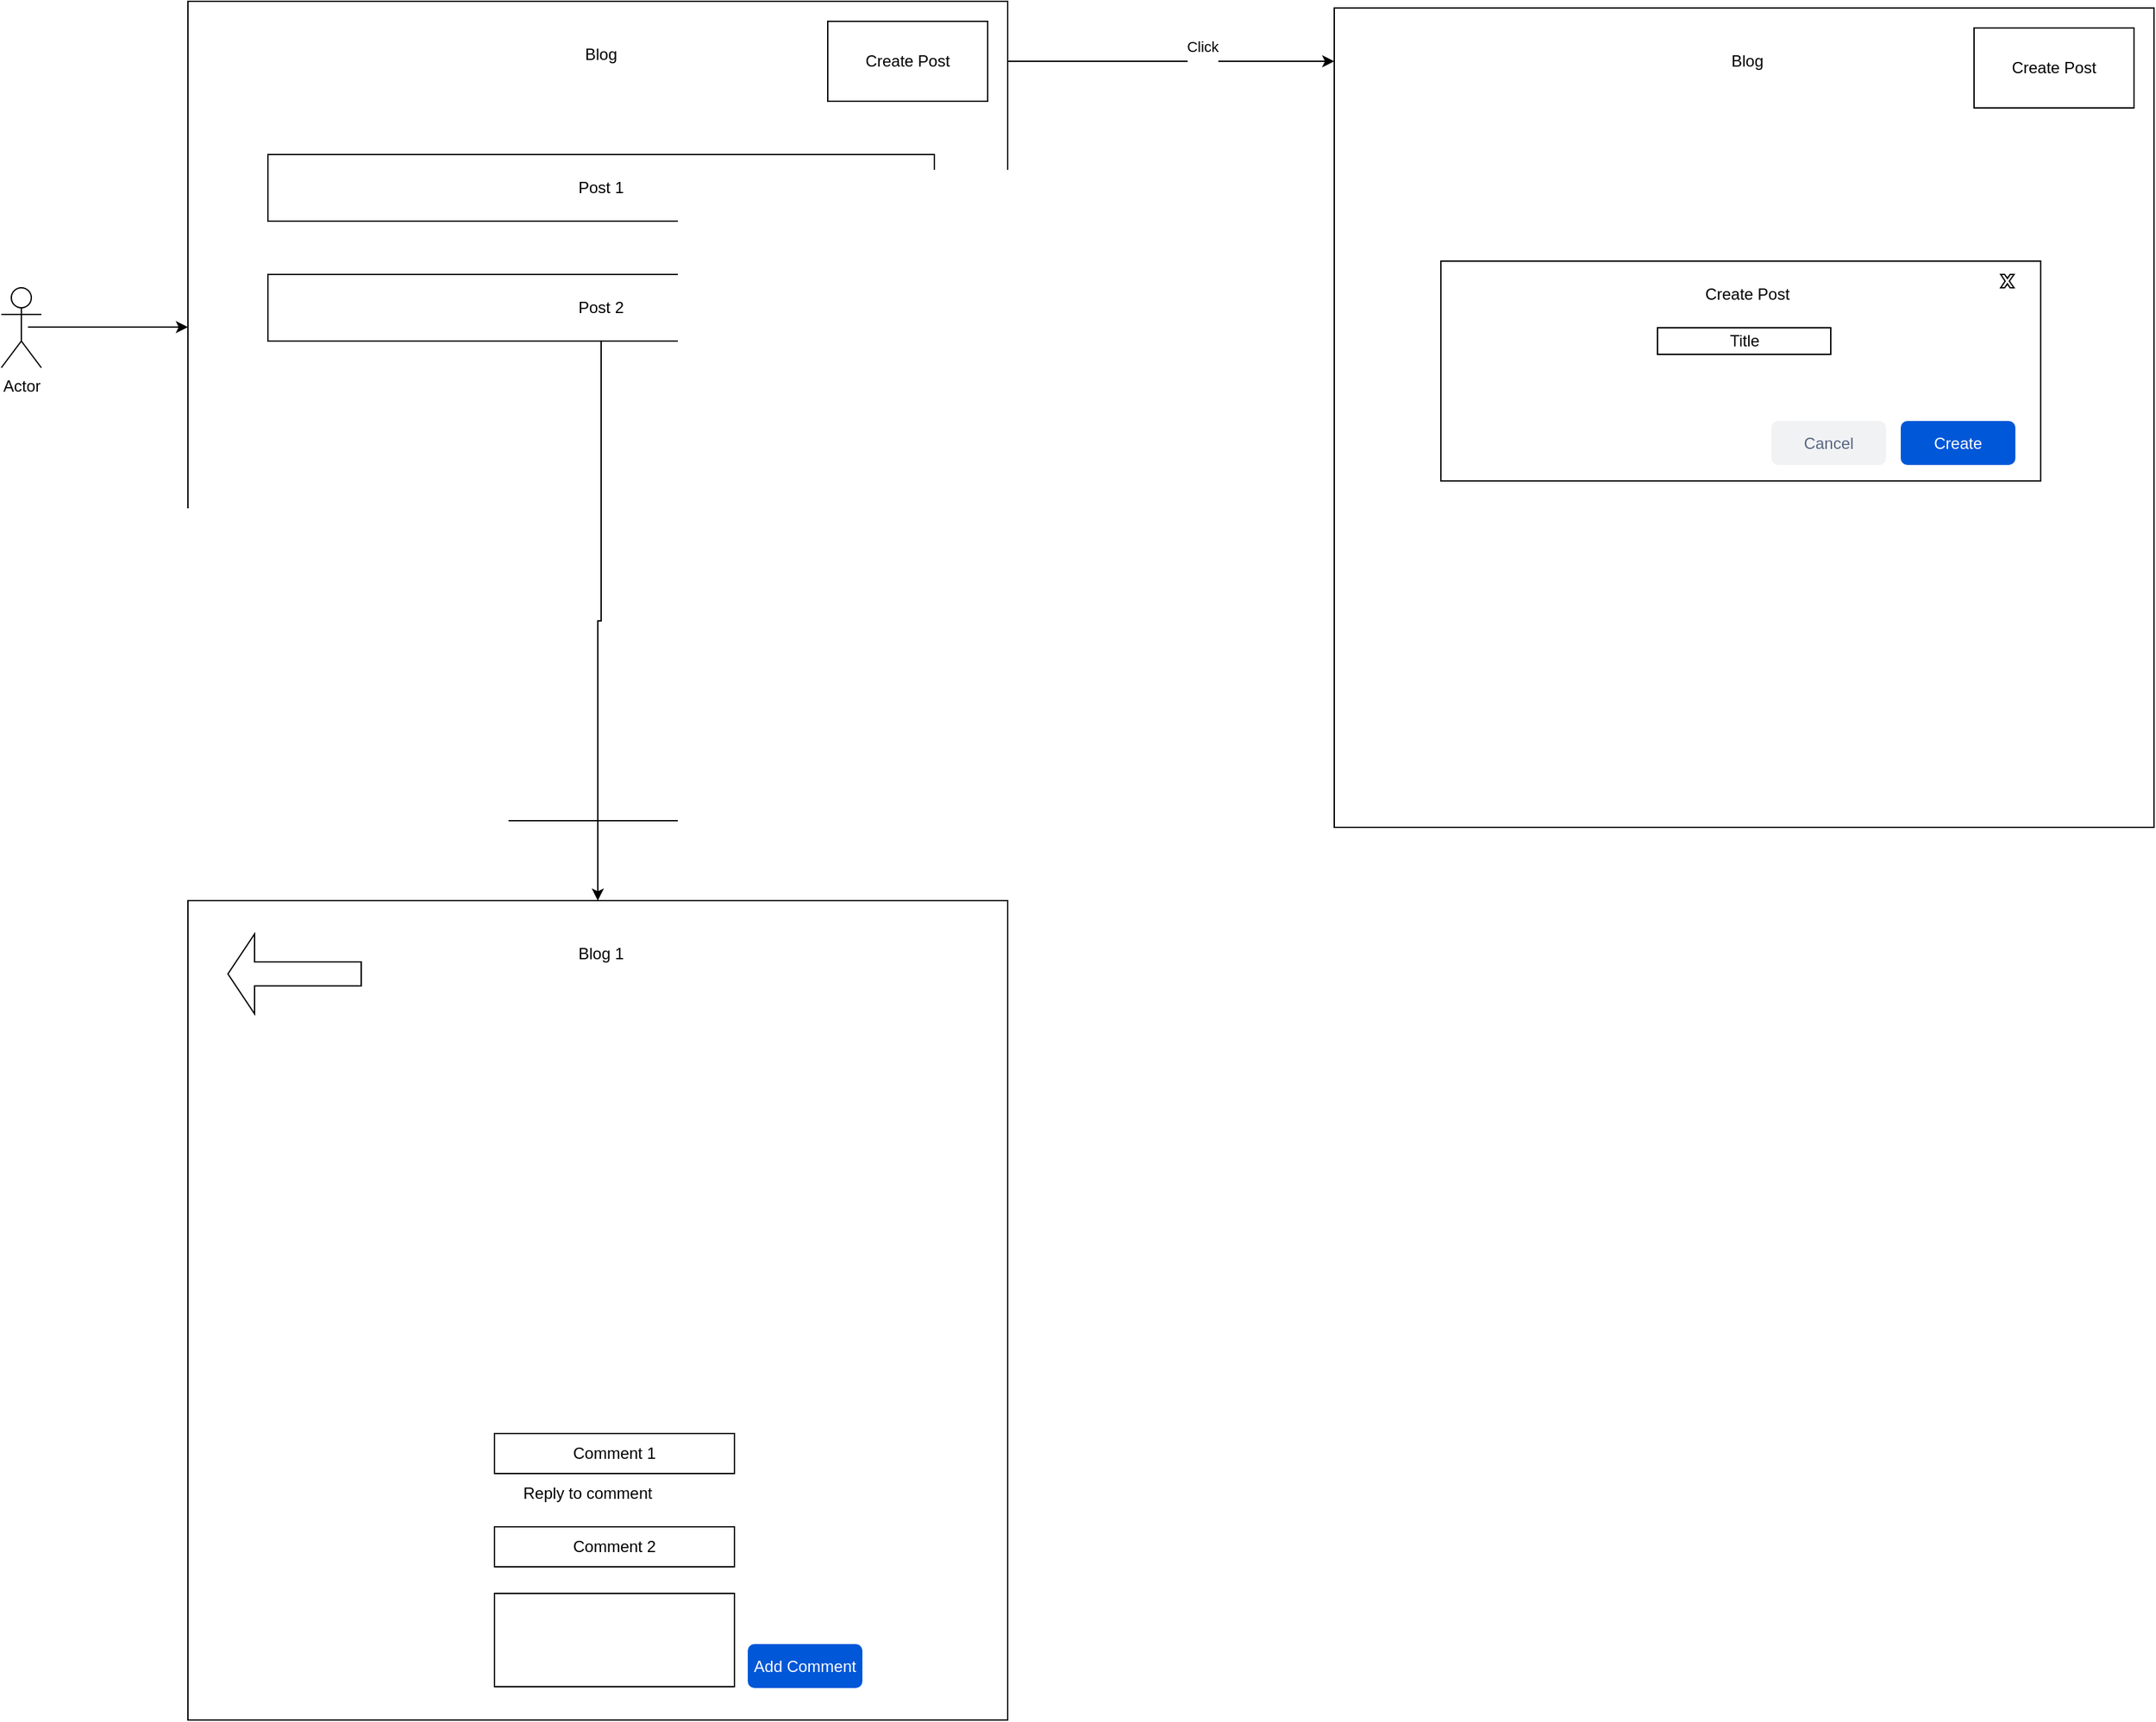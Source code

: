 <mxfile version="24.9.1" pages="6">
  <diagram name="App Overview" id="0c5tFVvAAkG9lXj8FfHK">
    <mxGraphModel dx="1140" dy="722" grid="1" gridSize="10" guides="1" tooltips="1" connect="1" arrows="1" fold="1" page="1" pageScale="1" pageWidth="850" pageHeight="1100" math="0" shadow="0">
      <root>
        <mxCell id="0" />
        <mxCell id="1" parent="0" />
        <mxCell id="r4vun5KaD06_ax7y5HN8-2" value="Actor" style="shape=umlActor;verticalLabelPosition=bottom;verticalAlign=top;html=1;outlineConnect=0;" vertex="1" parent="1">
          <mxGeometry x="30" y="250" width="30" height="60" as="geometry" />
        </mxCell>
        <mxCell id="r4vun5KaD06_ax7y5HN8-3" value="" style="endArrow=classic;html=1;rounded=0;" edge="1" parent="1">
          <mxGeometry width="50" height="50" relative="1" as="geometry">
            <mxPoint x="50" y="279.5" as="sourcePoint" />
            <mxPoint x="170" y="279.5" as="targetPoint" />
          </mxGeometry>
        </mxCell>
        <mxCell id="r4vun5KaD06_ax7y5HN8-12" value="" style="endArrow=classic;html=1;rounded=0;" edge="1" parent="1" source="r4vun5KaD06_ax7y5HN8-11">
          <mxGeometry width="50" height="50" relative="1" as="geometry">
            <mxPoint x="770" y="80" as="sourcePoint" />
            <mxPoint x="1030" y="80" as="targetPoint" />
          </mxGeometry>
        </mxCell>
        <mxCell id="r4vun5KaD06_ax7y5HN8-21" value="Click&lt;div&gt;&lt;br&gt;&lt;/div&gt;" style="edgeLabel;html=1;align=center;verticalAlign=middle;resizable=0;points=[];" vertex="1" connectable="0" parent="r4vun5KaD06_ax7y5HN8-12">
          <mxGeometry x="0.234" y="4" relative="1" as="geometry">
            <mxPoint as="offset" />
          </mxGeometry>
        </mxCell>
        <mxCell id="r4vun5KaD06_ax7y5HN8-14" value="" style="group" vertex="1" connectable="0" parent="1">
          <mxGeometry x="170" y="35" width="615" height="615" as="geometry" />
        </mxCell>
        <mxCell id="r4vun5KaD06_ax7y5HN8-1" value="" style="whiteSpace=wrap;html=1;aspect=fixed;" vertex="1" parent="r4vun5KaD06_ax7y5HN8-14">
          <mxGeometry width="615" height="615" as="geometry" />
        </mxCell>
        <mxCell id="r4vun5KaD06_ax7y5HN8-6" value="Post 1" style="rounded=0;whiteSpace=wrap;html=1;" vertex="1" parent="r4vun5KaD06_ax7y5HN8-14">
          <mxGeometry x="60" y="115" width="500" height="50" as="geometry" />
        </mxCell>
        <mxCell id="r4vun5KaD06_ax7y5HN8-9" value="Post 2" style="rounded=0;whiteSpace=wrap;html=1;" vertex="1" parent="r4vun5KaD06_ax7y5HN8-14">
          <mxGeometry x="60" y="205" width="500" height="50" as="geometry" />
        </mxCell>
        <mxCell id="r4vun5KaD06_ax7y5HN8-10" value="Blog" style="text;html=1;align=center;verticalAlign=middle;whiteSpace=wrap;rounded=0;" vertex="1" parent="r4vun5KaD06_ax7y5HN8-14">
          <mxGeometry x="280" y="25" width="60" height="30" as="geometry" />
        </mxCell>
        <mxCell id="r4vun5KaD06_ax7y5HN8-11" value="Create Post" style="rounded=0;whiteSpace=wrap;html=1;" vertex="1" parent="r4vun5KaD06_ax7y5HN8-14">
          <mxGeometry x="480" y="15" width="120" height="60" as="geometry" />
        </mxCell>
        <mxCell id="r4vun5KaD06_ax7y5HN8-15" value="" style="group" vertex="1" connectable="0" parent="1">
          <mxGeometry x="1030" y="40" width="615" height="615" as="geometry" />
        </mxCell>
        <mxCell id="r4vun5KaD06_ax7y5HN8-16" value="" style="whiteSpace=wrap;html=1;aspect=fixed;" vertex="1" parent="r4vun5KaD06_ax7y5HN8-15">
          <mxGeometry width="615" height="615" as="geometry" />
        </mxCell>
        <mxCell id="r4vun5KaD06_ax7y5HN8-18" value="" style="rounded=0;whiteSpace=wrap;html=1;" vertex="1" parent="r4vun5KaD06_ax7y5HN8-15">
          <mxGeometry x="80" y="190" width="450" height="165" as="geometry" />
        </mxCell>
        <mxCell id="r4vun5KaD06_ax7y5HN8-19" value="Blog" style="text;html=1;align=center;verticalAlign=middle;whiteSpace=wrap;rounded=0;" vertex="1" parent="r4vun5KaD06_ax7y5HN8-15">
          <mxGeometry x="280" y="25" width="60" height="30" as="geometry" />
        </mxCell>
        <mxCell id="r4vun5KaD06_ax7y5HN8-20" value="Create Post" style="rounded=0;whiteSpace=wrap;html=1;" vertex="1" parent="r4vun5KaD06_ax7y5HN8-15">
          <mxGeometry x="480" y="15" width="120" height="60" as="geometry" />
        </mxCell>
        <mxCell id="r4vun5KaD06_ax7y5HN8-22" value="Create Post" style="text;html=1;align=center;verticalAlign=middle;whiteSpace=wrap;rounded=0;" vertex="1" parent="r4vun5KaD06_ax7y5HN8-15">
          <mxGeometry x="260" y="200" width="100" height="30" as="geometry" />
        </mxCell>
        <mxCell id="r4vun5KaD06_ax7y5HN8-23" value="" style="verticalLabelPosition=bottom;verticalAlign=top;html=1;shape=mxgraph.basic.x" vertex="1" parent="r4vun5KaD06_ax7y5HN8-15">
          <mxGeometry x="500" y="200" width="10" height="10" as="geometry" />
        </mxCell>
        <mxCell id="r4vun5KaD06_ax7y5HN8-24" value="Title" style="rounded=0;whiteSpace=wrap;html=1;" vertex="1" parent="r4vun5KaD06_ax7y5HN8-15">
          <mxGeometry x="242.5" y="240" width="130" height="20" as="geometry" />
        </mxCell>
        <mxCell id="r4vun5KaD06_ax7y5HN8-25" value="Create" style="rounded=1;fillColor=#0057D8;align=center;strokeColor=none;html=1;whiteSpace=wrap;fontColor=#ffffff;fontSize=12;sketch=0;" vertex="1" parent="r4vun5KaD06_ax7y5HN8-15">
          <mxGeometry x="425" y="310" width="86" height="33" as="geometry" />
        </mxCell>
        <mxCell id="r4vun5KaD06_ax7y5HN8-26" value="" style="html=1;shadow=0;dashed=0;shape=mxgraph.atlassian.checkbox;fillColor=#008465;strokeColor=none;html=1;sketch=0;" vertex="1" parent="r4vun5KaD06_ax7y5HN8-15">
          <mxGeometry x="400" y="319" width="14" height="14" as="geometry" />
        </mxCell>
        <mxCell id="r4vun5KaD06_ax7y5HN8-27" value="Cancel" style="rounded=1;fillColor=#F1F2F4;strokeColor=none;html=1;whiteSpace=wrap;fontColor=#596780;align=center;verticalAlign=middle;fontStyle=0;fontSize=12;sketch=0;" vertex="1" parent="r4vun5KaD06_ax7y5HN8-15">
          <mxGeometry x="328" y="310" width="86" height="33" as="geometry" />
        </mxCell>
        <mxCell id="YO2HToKKsO0m4CNEfXb3-3" value="" style="group" vertex="1" connectable="0" parent="1">
          <mxGeometry x="170.0" y="710" width="615" height="615" as="geometry" />
        </mxCell>
        <mxCell id="YO2HToKKsO0m4CNEfXb3-4" value="" style="whiteSpace=wrap;html=1;aspect=fixed;" vertex="1" parent="YO2HToKKsO0m4CNEfXb3-3">
          <mxGeometry width="615" height="615" as="geometry" />
        </mxCell>
        <mxCell id="YO2HToKKsO0m4CNEfXb3-7" value="Blog 1" style="text;html=1;align=center;verticalAlign=middle;whiteSpace=wrap;rounded=0;" vertex="1" parent="YO2HToKKsO0m4CNEfXb3-3">
          <mxGeometry x="280" y="25" width="60" height="30" as="geometry" />
        </mxCell>
        <mxCell id="YO2HToKKsO0m4CNEfXb3-9" value="" style="rounded=0;whiteSpace=wrap;html=1;" vertex="1" parent="YO2HToKKsO0m4CNEfXb3-3">
          <mxGeometry x="230" y="520" width="180" height="70" as="geometry" />
        </mxCell>
        <mxCell id="YO2HToKKsO0m4CNEfXb3-10" value="Add Comment" style="rounded=1;fillColor=#0057D8;strokeColor=none;html=1;whiteSpace=wrap;fontColor=#ffffff;align=center;verticalAlign=middle;fontStyle=0;fontSize=12;sketch=0;" vertex="1" parent="YO2HToKKsO0m4CNEfXb3-3">
          <mxGeometry x="420.0" y="558" width="86" height="33" as="geometry" />
        </mxCell>
        <mxCell id="YO2HToKKsO0m4CNEfXb3-11" value="Comment 1" style="rounded=0;whiteSpace=wrap;html=1;" vertex="1" parent="YO2HToKKsO0m4CNEfXb3-3">
          <mxGeometry x="230" y="400" width="180" height="30" as="geometry" />
        </mxCell>
        <mxCell id="YO2HToKKsO0m4CNEfXb3-12" value="Comment 2" style="rounded=0;whiteSpace=wrap;html=1;" vertex="1" parent="YO2HToKKsO0m4CNEfXb3-3">
          <mxGeometry x="230" y="470" width="180" height="30" as="geometry" />
        </mxCell>
        <mxCell id="YO2HToKKsO0m4CNEfXb3-14" value="Reply to comment" style="text;html=1;align=center;verticalAlign=middle;whiteSpace=wrap;rounded=0;" vertex="1" parent="YO2HToKKsO0m4CNEfXb3-3">
          <mxGeometry x="240" y="430" width="120" height="30" as="geometry" />
        </mxCell>
        <mxCell id="YO2HToKKsO0m4CNEfXb3-17" value="" style="shape=singleArrow;direction=west;whiteSpace=wrap;html=1;" vertex="1" parent="YO2HToKKsO0m4CNEfXb3-3">
          <mxGeometry x="30.0" y="25" width="100" height="60" as="geometry" />
        </mxCell>
        <mxCell id="YO2HToKKsO0m4CNEfXb3-16" style="edgeStyle=orthogonalEdgeStyle;rounded=0;orthogonalLoop=1;jettySize=auto;html=1;" edge="1" parent="1" source="r4vun5KaD06_ax7y5HN8-9" target="YO2HToKKsO0m4CNEfXb3-4">
          <mxGeometry relative="1" as="geometry" />
        </mxCell>
      </root>
    </mxGraphModel>
  </diagram>
  <diagram id="RkS-4mS7XXtay7RBTQX0" name="user engage app high level">
    <mxGraphModel dx="1026" dy="1750" grid="1" gridSize="10" guides="1" tooltips="1" connect="1" arrows="1" fold="1" page="1" pageScale="1" pageWidth="850" pageHeight="1100" math="0" shadow="0">
      <root>
        <mxCell id="0" />
        <mxCell id="1" parent="0" />
        <mxCell id="d6imGD6iK98xg0nwXcYG-7" style="edgeStyle=orthogonalEdgeStyle;rounded=0;orthogonalLoop=1;jettySize=auto;html=1;" edge="1" parent="1" source="d6imGD6iK98xg0nwXcYG-2" target="d6imGD6iK98xg0nwXcYG-6">
          <mxGeometry relative="1" as="geometry" />
        </mxCell>
        <mxCell id="d6imGD6iK98xg0nwXcYG-2" value="Actor" style="shape=umlActor;verticalLabelPosition=bottom;verticalAlign=top;html=1;outlineConnect=0;" vertex="1" parent="1">
          <mxGeometry x="30" y="150" width="30" height="60" as="geometry" />
        </mxCell>
        <mxCell id="d6imGD6iK98xg0nwXcYG-4" value="Browser&lt;div&gt;&lt;br&gt;&lt;/div&gt;" style="image;aspect=fixed;html=1;points=[];align=center;fontSize=12;image=img/lib/azure2/general/Browser.svg;" vertex="1" parent="1">
          <mxGeometry x="250" y="150" width="65" height="52" as="geometry" />
        </mxCell>
        <mxCell id="d6imGD6iK98xg0nwXcYG-8" style="edgeStyle=orthogonalEdgeStyle;rounded=0;orthogonalLoop=1;jettySize=auto;html=1;" edge="1" parent="1" source="d6imGD6iK98xg0nwXcYG-6" target="d6imGD6iK98xg0nwXcYG-3">
          <mxGeometry relative="1" as="geometry" />
        </mxCell>
        <mxCell id="d6imGD6iK98xg0nwXcYG-6" value="&lt;table&gt;&lt;tbody&gt;&lt;tr&gt;&lt;td&gt;&lt;br&gt;&lt;/td&gt;&lt;td&gt;&lt;br&gt;&lt;/td&gt;&lt;td&gt;&lt;br&gt;&lt;/td&gt;&lt;td&gt;&lt;br&gt;&lt;/td&gt;&lt;td&gt;&lt;br&gt;&lt;/td&gt;&lt;td&gt;&lt;br&gt;&lt;/td&gt;&lt;td&gt;&lt;br&gt;&lt;/td&gt;&lt;/tr&gt;&lt;tr&gt;&lt;td&gt;&lt;br&gt;&lt;/td&gt;&lt;td&gt;&lt;br&gt;&lt;/td&gt;&lt;td&gt;&lt;br&gt;&lt;/td&gt;&lt;td&gt;&lt;br&gt;&lt;/td&gt;&lt;td&gt;&lt;br&gt;&lt;/td&gt;&lt;td&gt;&lt;br&gt;&lt;/td&gt;&lt;td&gt;&lt;br&gt;&lt;/td&gt;&lt;/tr&gt;&lt;tr&gt;&lt;td&gt;&lt;br&gt;&lt;/td&gt;&lt;td&gt;&lt;br&gt;&lt;/td&gt;&lt;td&gt;&lt;br&gt;&lt;/td&gt;&lt;td&gt;&lt;br&gt;&lt;/td&gt;&lt;td&gt;&lt;br&gt;&lt;/td&gt;&lt;td&gt;&lt;br&gt;&lt;/td&gt;&lt;td&gt;&lt;br&gt;&lt;/td&gt;&lt;/tr&gt;&lt;tr&gt;&lt;td&gt;&lt;br&gt;&lt;/td&gt;&lt;td&gt;&lt;br&gt;&lt;/td&gt;&lt;td&gt;&lt;br&gt;&lt;/td&gt;&lt;td&gt;&lt;br&gt;&lt;/td&gt;&lt;td&gt;&lt;br&gt;&lt;/td&gt;&lt;td&gt;&lt;br&gt;&lt;/td&gt;&lt;td&gt;&lt;br&gt;&lt;/td&gt;&lt;/tr&gt;&lt;tr&gt;&lt;td&gt;&lt;br&gt;&lt;/td&gt;&lt;td&gt;&lt;br&gt;&lt;/td&gt;&lt;td&gt;&lt;br&gt;&lt;/td&gt;&lt;td&gt;&lt;br&gt;&lt;/td&gt;&lt;td&gt;&lt;br&gt;&lt;/td&gt;&lt;td&gt;&lt;br&gt;&lt;/td&gt;&lt;td&gt;&lt;br&gt;&lt;/td&gt;&lt;/tr&gt;&lt;tr&gt;&lt;td&gt;&lt;br&gt;&lt;/td&gt;&lt;td&gt;&lt;br&gt;&lt;/td&gt;&lt;td&gt;&lt;br&gt;&lt;/td&gt;&lt;td&gt;&lt;br&gt;&lt;/td&gt;&lt;td&gt;&lt;br&gt;&lt;/td&gt;&lt;td&gt;&lt;br&gt;&lt;/td&gt;&lt;td&gt;&lt;br&gt;&lt;/td&gt;&lt;/tr&gt;&lt;tr&gt;&lt;td&gt;&lt;br&gt;&lt;/td&gt;&lt;td&gt;&lt;br&gt;&lt;/td&gt;&lt;td&gt;&lt;br&gt;&lt;/td&gt;&lt;td&gt;&lt;br&gt;&lt;/td&gt;&lt;td&gt;&lt;br&gt;&lt;/td&gt;&lt;td&gt;&lt;br&gt;&lt;/td&gt;&lt;td&gt;&lt;br&gt;&lt;/td&gt;&lt;/tr&gt;&lt;/tbody&gt;&lt;/table&gt;" style="fontColor=#0066CC;verticalAlign=top;verticalLabelPosition=bottom;labelPosition=center;align=center;html=1;outlineConnect=0;fillColor=#CCCCCC;strokeColor=#6881B3;gradientColor=none;gradientDirection=north;strokeWidth=2;shape=mxgraph.networks.pc;" vertex="1" parent="1">
          <mxGeometry x="90" y="145" width="100" height="70" as="geometry" />
        </mxCell>
        <mxCell id="d6imGD6iK98xg0nwXcYG-9" style="edgeStyle=orthogonalEdgeStyle;rounded=0;orthogonalLoop=1;jettySize=auto;html=1;entryX=-0.062;entryY=0.615;entryDx=0;entryDy=0;entryPerimeter=0;" edge="1" parent="1" source="d6imGD6iK98xg0nwXcYG-6" target="d6imGD6iK98xg0nwXcYG-4">
          <mxGeometry relative="1" as="geometry" />
        </mxCell>
        <mxCell id="d6imGD6iK98xg0nwXcYG-11" value="" style="group" vertex="1" connectable="0" parent="1">
          <mxGeometry x="85" y="-70" width="110" height="120" as="geometry" />
        </mxCell>
        <mxCell id="d6imGD6iK98xg0nwXcYG-10" value="Public ip: 0.0.0.1" style="rounded=0;whiteSpace=wrap;html=1;glass=1;verticalAlign=top;" vertex="1" parent="d6imGD6iK98xg0nwXcYG-11">
          <mxGeometry width="110" height="120" as="geometry" />
        </mxCell>
        <mxCell id="d6imGD6iK98xg0nwXcYG-3" value="Router&lt;div&gt;&lt;br&gt;&lt;/div&gt;" style="sketch=0;verticalLabelPosition=bottom;sketch=0;aspect=fixed;html=1;verticalAlign=top;strokeColor=none;fillColor=#000000;align=center;outlineConnect=0;pointerEvents=1;shape=mxgraph.citrix2.wifi_router;" vertex="1" parent="d6imGD6iK98xg0nwXcYG-11">
          <mxGeometry x="30.05" y="50" width="49.9" height="50" as="geometry" />
        </mxCell>
        <mxCell id="d6imGD6iK98xg0nwXcYG-18" style="edgeStyle=orthogonalEdgeStyle;rounded=0;orthogonalLoop=1;jettySize=auto;html=1;entryX=0.556;entryY=0;entryDx=0;entryDy=0;entryPerimeter=0;" edge="1" parent="1" source="d6imGD6iK98xg0nwXcYG-4" target="d6imGD6iK98xg0nwXcYG-20">
          <mxGeometry relative="1" as="geometry">
            <mxPoint x="561.005" y="177.35" as="targetPoint" />
          </mxGeometry>
        </mxCell>
        <mxCell id="d6imGD6iK98xg0nwXcYG-19" value="blog.com" style="edgeLabel;html=1;align=center;verticalAlign=middle;resizable=0;points=[];" vertex="1" connectable="0" parent="d6imGD6iK98xg0nwXcYG-18">
          <mxGeometry x="-0.434" y="1" relative="1" as="geometry">
            <mxPoint x="25" y="1" as="offset" />
          </mxGeometry>
        </mxCell>
        <mxCell id="d6imGD6iK98xg0nwXcYG-22" value="" style="edgeStyle=orthogonalEdgeStyle;rounded=0;orthogonalLoop=1;jettySize=auto;html=1;" edge="1" parent="1" source="d6imGD6iK98xg0nwXcYG-20" target="d6imGD6iK98xg0nwXcYG-21">
          <mxGeometry relative="1" as="geometry" />
        </mxCell>
        <mxCell id="d6imGD6iK98xg0nwXcYG-20" value="" style="points=[];aspect=fixed;html=1;align=center;shadow=0;dashed=0;fillColor=#FF6A00;strokeColor=none;shape=mxgraph.alibaba_cloud.dns_domain_name_system;" vertex="1" parent="1">
          <mxGeometry x="370" y="380" width="55.8" height="54.9" as="geometry" />
        </mxCell>
        <mxCell id="d6imGD6iK98xg0nwXcYG-24" style="edgeStyle=orthogonalEdgeStyle;rounded=0;orthogonalLoop=1;jettySize=auto;html=1;" edge="1" parent="1" source="d6imGD6iK98xg0nwXcYG-21" target="d6imGD6iK98xg0nwXcYG-31">
          <mxGeometry relative="1" as="geometry">
            <mxPoint x="511.9" y="210" as="targetPoint" />
          </mxGeometry>
        </mxCell>
        <mxCell id="d6imGD6iK98xg0nwXcYG-25" value="yes" style="edgeLabel;html=1;align=center;verticalAlign=middle;resizable=0;points=[];" vertex="1" connectable="0" parent="d6imGD6iK98xg0nwXcYG-24">
          <mxGeometry x="-0.348" relative="1" as="geometry">
            <mxPoint as="offset" />
          </mxGeometry>
        </mxCell>
        <mxCell id="d6imGD6iK98xg0nwXcYG-30" style="edgeStyle=orthogonalEdgeStyle;rounded=0;orthogonalLoop=1;jettySize=auto;html=1;entryX=0;entryY=0.5;entryDx=0;entryDy=0;" edge="1" parent="1" source="d6imGD6iK98xg0nwXcYG-21" target="d6imGD6iK98xg0nwXcYG-29">
          <mxGeometry relative="1" as="geometry" />
        </mxCell>
        <mxCell id="d6imGD6iK98xg0nwXcYG-21" value="domain exists?" style="rhombus;whiteSpace=wrap;html=1;fillColor=#FF6A00;strokeColor=none;shadow=0;dashed=0;" vertex="1" parent="1">
          <mxGeometry x="493.7" y="367.45" width="76.3" height="80" as="geometry" />
        </mxCell>
        <mxCell id="d6imGD6iK98xg0nwXcYG-29" value="DNS not found" style="rounded=0;whiteSpace=wrap;html=1;" vertex="1" parent="1">
          <mxGeometry x="630" y="374.9" width="76.3" height="60" as="geometry" />
        </mxCell>
        <UserObject label="Server&lt;div&gt;&lt;br&gt;&lt;/div&gt;" link="data:page/id,MyQ6K6mgserKstN5wtNk" id="d6imGD6iK98xg0nwXcYG-31">
          <mxCell style="image;html=1;image=img/lib/clip_art/computers/Server_128x128.png" vertex="1" parent="1">
            <mxGeometry x="480" y="145" width="80" height="80" as="geometry" />
          </mxCell>
        </UserObject>
      </root>
    </mxGraphModel>
  </diagram>
  <diagram id="tY4K5Jx5A_PS14t0Z0hS" name="App architecture">
    <mxGraphModel dx="1026" dy="1750" grid="1" gridSize="10" guides="1" tooltips="1" connect="1" arrows="1" fold="1" page="1" pageScale="1" pageWidth="850" pageHeight="1100" math="0" shadow="0">
      <root>
        <mxCell id="0" />
        <mxCell id="1" parent="0" />
        <mxCell id="6vz8rKe293q5rdwhXEcq-6" value="" style="edgeStyle=orthogonalEdgeStyle;rounded=0;orthogonalLoop=1;jettySize=auto;html=1;" edge="1" parent="1" source="ovbPul3jTtXf5PKCSd0V-1" target="6vz8rKe293q5rdwhXEcq-5">
          <mxGeometry relative="1" as="geometry" />
        </mxCell>
        <mxCell id="6vz8rKe293q5rdwhXEcq-8" value="" style="edgeStyle=orthogonalEdgeStyle;rounded=0;orthogonalLoop=1;jettySize=auto;html=1;" edge="1" parent="1" source="ovbPul3jTtXf5PKCSd0V-1" target="6vz8rKe293q5rdwhXEcq-7">
          <mxGeometry relative="1" as="geometry" />
        </mxCell>
        <mxCell id="6vz8rKe293q5rdwhXEcq-10" value="" style="edgeStyle=orthogonalEdgeStyle;rounded=0;orthogonalLoop=1;jettySize=auto;html=1;" edge="1" parent="1" source="ovbPul3jTtXf5PKCSd0V-1" target="6vz8rKe293q5rdwhXEcq-9">
          <mxGeometry relative="1" as="geometry" />
        </mxCell>
        <mxCell id="6vz8rKe293q5rdwhXEcq-12" value="" style="edgeStyle=orthogonalEdgeStyle;rounded=0;orthogonalLoop=1;jettySize=auto;html=1;" edge="1" parent="1" source="ovbPul3jTtXf5PKCSd0V-1" target="6vz8rKe293q5rdwhXEcq-11">
          <mxGeometry relative="1" as="geometry" />
        </mxCell>
        <mxCell id="6vz8rKe293q5rdwhXEcq-14" value="" style="edgeStyle=orthogonalEdgeStyle;rounded=0;orthogonalLoop=1;jettySize=auto;html=1;" edge="1" parent="1" source="ovbPul3jTtXf5PKCSd0V-1" target="6vz8rKe293q5rdwhXEcq-13">
          <mxGeometry relative="1" as="geometry" />
        </mxCell>
        <UserObject label="Posts service" link="data:page/id,rYMAm0tguLFf2HyyGp3A" id="ovbPul3jTtXf5PKCSd0V-1">
          <mxCell style="rounded=0;whiteSpace=wrap;html=1;" vertex="1" parent="1">
            <mxGeometry x="360" y="280" width="120" height="60" as="geometry" />
          </mxCell>
        </UserObject>
        <mxCell id="48orE2xQFGeXcOqI29G8-7" style="edgeStyle=orthogonalEdgeStyle;rounded=0;orthogonalLoop=1;jettySize=auto;html=1;entryX=0.5;entryY=1;entryDx=0;entryDy=0;" edge="1" parent="1" source="ovbPul3jTtXf5PKCSd0V-2" target="48orE2xQFGeXcOqI29G8-1">
          <mxGeometry relative="1" as="geometry" />
        </mxCell>
        <mxCell id="48orE2xQFGeXcOqI29G8-9" value="Port: 4001" style="edgeLabel;html=1;align=center;verticalAlign=middle;resizable=0;points=[];" vertex="1" connectable="0" parent="48orE2xQFGeXcOqI29G8-7">
          <mxGeometry x="0.4" y="2" relative="1" as="geometry">
            <mxPoint x="49" y="-2" as="offset" />
          </mxGeometry>
        </mxCell>
        <mxCell id="ovbPul3jTtXf5PKCSd0V-2" value="Comments Service" style="rounded=0;whiteSpace=wrap;html=1;" vertex="1" parent="1">
          <mxGeometry x="360" y="400" width="120" height="60" as="geometry" />
        </mxCell>
        <mxCell id="48orE2xQFGeXcOqI29G8-1" value="" style="image;html=1;image=img/lib/clip_art/computers/Server_128x128.png" vertex="1" parent="1">
          <mxGeometry x="170" y="330" width="80" height="80" as="geometry" />
        </mxCell>
        <mxCell id="48orE2xQFGeXcOqI29G8-6" style="edgeStyle=orthogonalEdgeStyle;rounded=0;orthogonalLoop=1;jettySize=auto;html=1;entryX=0.4;entryY=0.013;entryDx=0;entryDy=0;entryPerimeter=0;" edge="1" parent="1" source="ovbPul3jTtXf5PKCSd0V-1" target="48orE2xQFGeXcOqI29G8-1">
          <mxGeometry relative="1" as="geometry" />
        </mxCell>
        <mxCell id="48orE2xQFGeXcOqI29G8-8" value="Port: 4000" style="edgeLabel;html=1;align=center;verticalAlign=middle;resizable=0;points=[];" vertex="1" connectable="0" parent="48orE2xQFGeXcOqI29G8-6">
          <mxGeometry x="0.301" relative="1" as="geometry">
            <mxPoint x="36" as="offset" />
          </mxGeometry>
        </mxCell>
        <mxCell id="6vz8rKe293q5rdwhXEcq-5" value="Get All Posts&lt;div&gt;&lt;br&gt;&lt;/div&gt;" style="whiteSpace=wrap;html=1;rounded=0;" vertex="1" parent="1">
          <mxGeometry x="560" y="-220" width="120" height="60" as="geometry" />
        </mxCell>
        <mxCell id="6vz8rKe293q5rdwhXEcq-7" value="Create Post" style="whiteSpace=wrap;html=1;rounded=0;" vertex="1" parent="1">
          <mxGeometry x="560" y="-110" width="120" height="60" as="geometry" />
        </mxCell>
        <mxCell id="6vz8rKe293q5rdwhXEcq-9" value="Get a specific post" style="whiteSpace=wrap;html=1;rounded=0;" vertex="1" parent="1">
          <mxGeometry x="560" y="-20" width="120" height="60" as="geometry" />
        </mxCell>
        <mxCell id="6vz8rKe293q5rdwhXEcq-11" value="Delete Post" style="whiteSpace=wrap;html=1;rounded=0;" vertex="1" parent="1">
          <mxGeometry x="560" y="80" width="120" height="60" as="geometry" />
        </mxCell>
        <mxCell id="6vz8rKe293q5rdwhXEcq-13" value="Update Post" style="whiteSpace=wrap;html=1;rounded=0;" vertex="1" parent="1">
          <mxGeometry x="560" y="190" width="120" height="60" as="geometry" />
        </mxCell>
      </root>
    </mxGraphModel>
  </diagram>
  <diagram id="MyQ6K6mgserKstN5wtNk" name="Server">
    <mxGraphModel dx="1026" dy="650" grid="1" gridSize="10" guides="1" tooltips="1" connect="1" arrows="1" fold="1" page="1" pageScale="1" pageWidth="850" pageHeight="1100" math="0" shadow="0">
      <root>
        <mxCell id="0" />
        <mxCell id="1" parent="0" />
        <mxCell id="suxNOuf6GMxDfs4Z-bu6-1" value="CPU" style="pointerEvents=1;shadow=0;dashed=0;html=1;strokeColor=none;fillColor=#4495D1;labelPosition=center;verticalLabelPosition=bottom;verticalAlign=top;align=center;outlineConnect=0;shape=mxgraph.veeam.cpu;" vertex="1" parent="1">
          <mxGeometry x="425" y="230" width="44.8" height="44.8" as="geometry" />
        </mxCell>
        <mxCell id="suxNOuf6GMxDfs4Z-bu6-2" value="Hard disk" style="sketch=0;pointerEvents=1;shadow=0;dashed=0;html=1;strokeColor=none;fillColor=#505050;labelPosition=center;verticalLabelPosition=bottom;verticalAlign=top;outlineConnect=0;align=center;shape=mxgraph.office.devices.hard_disk;" vertex="1" parent="1">
          <mxGeometry x="427" y="120" width="40" height="54" as="geometry" />
        </mxCell>
      </root>
    </mxGraphModel>
  </diagram>
  <diagram id="yVNWeKlrKV_7KSGC9lbd" name="CPU">
    <mxGraphModel dx="1026" dy="650" grid="1" gridSize="10" guides="1" tooltips="1" connect="1" arrows="1" fold="1" page="1" pageScale="1" pageWidth="850" pageHeight="1100" math="0" shadow="0">
      <root>
        <mxCell id="0" />
        <mxCell id="1" parent="0" />
      </root>
    </mxGraphModel>
  </diagram>
  <diagram id="rYMAm0tguLFf2HyyGp3A" name="Posts service">
    <mxGraphModel dx="1026" dy="650" grid="1" gridSize="10" guides="1" tooltips="1" connect="1" arrows="1" fold="1" page="1" pageScale="1" pageWidth="850" pageHeight="1100" math="0" shadow="0">
      <root>
        <mxCell id="0" />
        <mxCell id="1" parent="0" />
        <mxCell id="hAyinlRfIFMEokRk3m5p-7" value="Routes" style="swimlane;childLayout=stackLayout;resizeParent=1;resizeParentMax=0;horizontal=1;startSize=20;horizontalStack=0;html=1;" vertex="1" parent="1">
          <mxGeometry x="150" y="320" width="590.0" height="750" as="geometry" />
        </mxCell>
        <mxCell id="hAyinlRfIFMEokRk3m5p-8" value="" style="swimlane;startSize=20;horizontal=0;html=1;" vertex="1" parent="hAyinlRfIFMEokRk3m5p-7">
          <mxGeometry y="20" width="590.0" height="490" as="geometry">
            <mxRectangle y="20" width="480" height="40" as="alternateBounds" />
          </mxGeometry>
        </mxCell>
        <mxCell id="hAyinlRfIFMEokRk3m5p-11" value="Pool" style="swimlane;childLayout=stackLayout;resizeParent=1;resizeParentMax=0;startSize=20;html=1;" vertex="1" parent="hAyinlRfIFMEokRk3m5p-8">
          <mxGeometry x="30.0" y="10" width="365.0" height="480" as="geometry" />
        </mxCell>
        <mxCell id="hAyinlRfIFMEokRk3m5p-12" value="Path" style="swimlane;startSize=20;html=1;" vertex="1" parent="hAyinlRfIFMEokRk3m5p-11">
          <mxGeometry y="20" width="120" height="460" as="geometry" />
        </mxCell>
        <mxCell id="hAyinlRfIFMEokRk3m5p-16" value="/posts" style="whiteSpace=wrap;html=1;" vertex="1" parent="hAyinlRfIFMEokRk3m5p-12">
          <mxGeometry x="-4.547e-13" y="20" width="120" height="60" as="geometry" />
        </mxCell>
        <mxCell id="hAyinlRfIFMEokRk3m5p-13" value="Method" style="swimlane;startSize=20;html=1;" vertex="1" parent="hAyinlRfIFMEokRk3m5p-11">
          <mxGeometry x="120" y="20" width="120" height="460" as="geometry" />
        </mxCell>
        <mxCell id="hAyinlRfIFMEokRk3m5p-18" value="GET" style="whiteSpace=wrap;html=1;" vertex="1" parent="hAyinlRfIFMEokRk3m5p-13">
          <mxGeometry x="-4.547e-13" y="20" width="120" height="60" as="geometry" />
        </mxCell>
        <mxCell id="wYWVbeK4JS08Cw-v2qcL-2" value="GET" style="whiteSpace=wrap;html=1;" vertex="1" parent="hAyinlRfIFMEokRk3m5p-13">
          <mxGeometry x="-4.547e-13" y="180" width="120" height="60" as="geometry" />
        </mxCell>
        <mxCell id="hAyinlRfIFMEokRk3m5p-14" value="Body?" style="swimlane;startSize=20;html=1;" vertex="1" parent="hAyinlRfIFMEokRk3m5p-11">
          <mxGeometry x="240" y="20" width="125.0" height="460" as="geometry" />
        </mxCell>
        <mxCell id="hAyinlRfIFMEokRk3m5p-24" value="{title:string}" style="whiteSpace=wrap;html=1;" vertex="1" parent="hAyinlRfIFMEokRk3m5p-14">
          <mxGeometry x="-4.547e-13" y="110" width="120" height="60" as="geometry" />
        </mxCell>
        <mxCell id="wYWVbeK4JS08Cw-v2qcL-3" value="X" style="whiteSpace=wrap;html=1;" vertex="1" parent="hAyinlRfIFMEokRk3m5p-14">
          <mxGeometry x="5.0" y="180" width="120" height="60" as="geometry" />
        </mxCell>
        <mxCell id="hAyinlRfIFMEokRk3m5p-15" value="Goal" style="swimlane;startSize=20;html=1;" vertex="1" parent="hAyinlRfIFMEokRk3m5p-8">
          <mxGeometry x="390.0" y="30" width="120" height="460" as="geometry" />
        </mxCell>
        <mxCell id="hAyinlRfIFMEokRk3m5p-19" value="Get All Posts" style="whiteSpace=wrap;html=1;" vertex="1" parent="hAyinlRfIFMEokRk3m5p-15">
          <mxGeometry x="-4.547e-13" y="20" width="120" height="60" as="geometry" />
        </mxCell>
        <mxCell id="hAyinlRfIFMEokRk3m5p-25" value="Create a Post&lt;div&gt;&lt;br&gt;&lt;/div&gt;" style="whiteSpace=wrap;html=1;" vertex="1" parent="hAyinlRfIFMEokRk3m5p-15">
          <mxGeometry x="-4.547e-13" y="110" width="120" height="60" as="geometry" />
        </mxCell>
        <mxCell id="hAyinlRfIFMEokRk3m5p-9" value="Lane 2" style="swimlane;startSize=20;horizontal=0;html=1;" vertex="1" parent="hAyinlRfIFMEokRk3m5p-7">
          <mxGeometry y="510" width="590.0" height="120" as="geometry" />
        </mxCell>
        <mxCell id="hAyinlRfIFMEokRk3m5p-10" value="Lane 3" style="swimlane;startSize=20;horizontal=0;html=1;" vertex="1" parent="hAyinlRfIFMEokRk3m5p-7">
          <mxGeometry y="630" width="590.0" height="120" as="geometry" />
        </mxCell>
        <mxCell id="hAyinlRfIFMEokRk3m5p-22" value="/posts" style="whiteSpace=wrap;html=1;" vertex="1" parent="1">
          <mxGeometry x="180" y="480" width="120" height="60" as="geometry" />
        </mxCell>
        <mxCell id="hAyinlRfIFMEokRk3m5p-23" value="POST" style="whiteSpace=wrap;html=1;" vertex="1" parent="1">
          <mxGeometry x="300" y="480" width="120" height="60" as="geometry" />
        </mxCell>
        <mxCell id="hAyinlRfIFMEokRk3m5p-26" value="X" style="whiteSpace=wrap;html=1;" vertex="1" parent="1">
          <mxGeometry x="420" y="390" width="120" height="60" as="geometry" />
        </mxCell>
        <mxCell id="wYWVbeK4JS08Cw-v2qcL-1" value="/post/1" style="whiteSpace=wrap;html=1;" vertex="1" parent="1">
          <mxGeometry x="180" y="550" width="120" height="60" as="geometry" />
        </mxCell>
        <mxCell id="wYWVbeK4JS08Cw-v2qcL-4" value="Get a specific post" style="whiteSpace=wrap;html=1;" vertex="1" parent="1">
          <mxGeometry x="540" y="550" width="120" height="60" as="geometry" />
        </mxCell>
      </root>
    </mxGraphModel>
  </diagram>
</mxfile>
